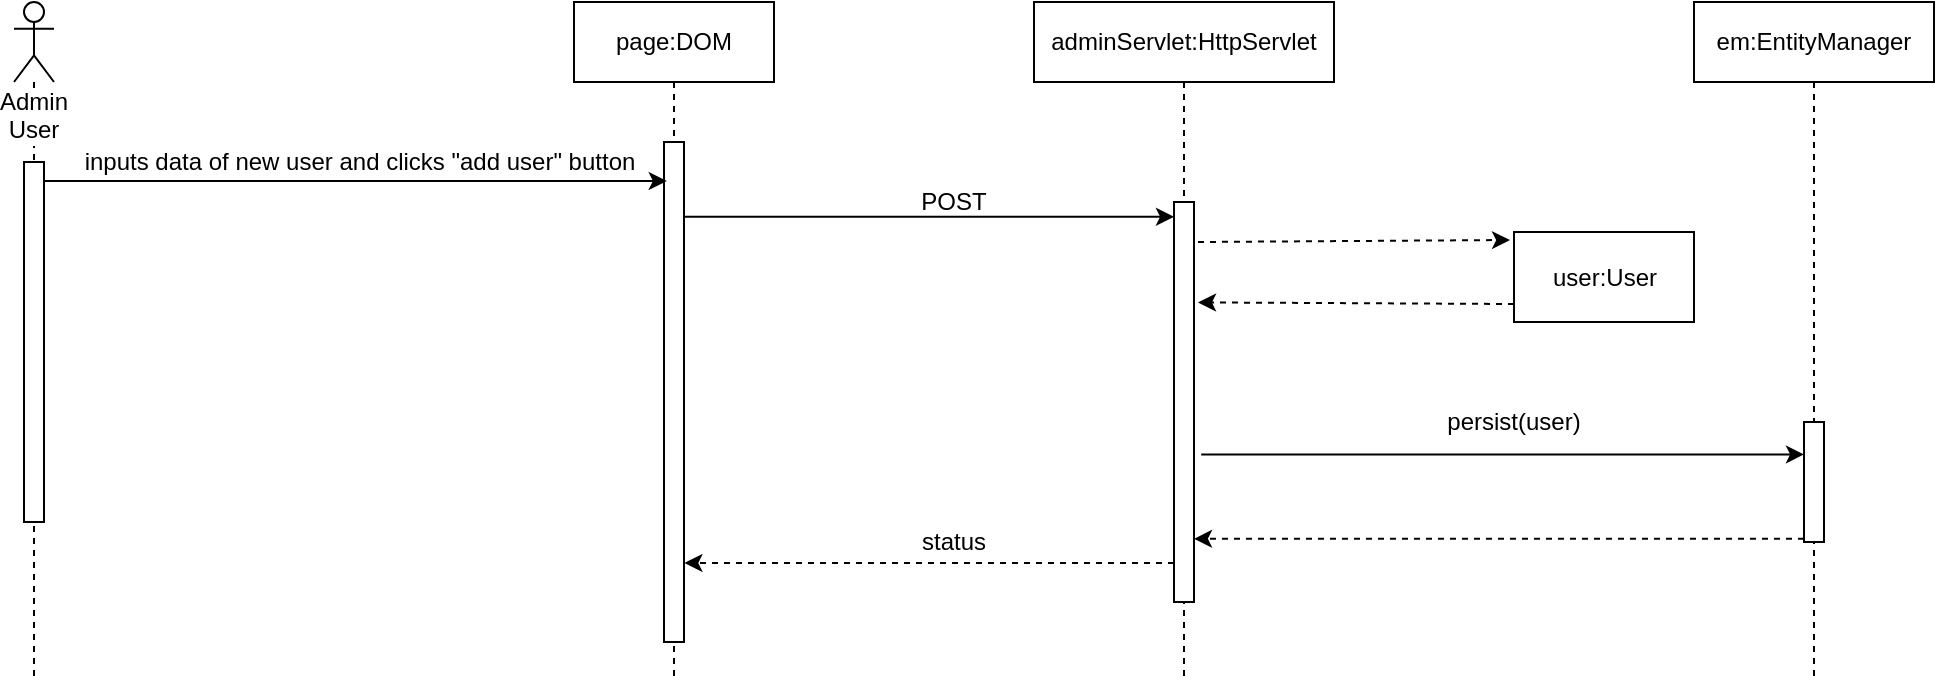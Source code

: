<mxfile version="10.6.0" type="google"><diagram id="tfyh5DGx0BnXz2C6RQYP" name="Page-1"><mxGraphModel dx="1010" dy="550" grid="1" gridSize="10" guides="1" tooltips="1" connect="1" arrows="1" fold="1" page="1" pageScale="1" pageWidth="850" pageHeight="1100" math="0" shadow="0"><root><mxCell id="0"/><mxCell id="1" parent="0"/><mxCell id="DwJzfAriKmBjepwUFZSd-9" value="page:DOM" style="shape=umlLifeline;perimeter=lifelinePerimeter;whiteSpace=wrap;html=1;container=1;collapsible=0;recursiveResize=0;outlineConnect=0;" vertex="1" parent="1"><mxGeometry x="470" y="60" width="100" height="340" as="geometry"/></mxCell><mxCell id="DwJzfAriKmBjepwUFZSd-14" value="" style="html=1;points=[];perimeter=orthogonalPerimeter;" vertex="1" parent="DwJzfAriKmBjepwUFZSd-9"><mxGeometry x="45" y="70" width="10" height="250" as="geometry"/></mxCell><mxCell id="DwJzfAriKmBjepwUFZSd-11" value="Admin User" style="shape=umlLifeline;participant=umlActor;perimeter=lifelinePerimeter;whiteSpace=wrap;html=1;container=1;collapsible=0;recursiveResize=0;verticalAlign=top;spacingTop=36;labelBackgroundColor=#ffffff;outlineConnect=0;size=40;" vertex="1" parent="1"><mxGeometry x="190" y="60" width="20" height="340" as="geometry"/></mxCell><mxCell id="DwJzfAriKmBjepwUFZSd-41" value="" style="html=1;points=[];perimeter=orthogonalPerimeter;" vertex="1" parent="DwJzfAriKmBjepwUFZSd-11"><mxGeometry x="5" y="80" width="10" height="180" as="geometry"/></mxCell><mxCell id="DwJzfAriKmBjepwUFZSd-16" value="inputs data of new user and clicks &quot;add user&quot; button" style="text;html=1;strokeColor=none;fillColor=none;align=center;verticalAlign=middle;whiteSpace=wrap;rounded=0;" vertex="1" parent="1"><mxGeometry x="222.5" y="130" width="280" height="20" as="geometry"/></mxCell><mxCell id="DwJzfAriKmBjepwUFZSd-19" value="" style="endArrow=classic;html=1;rounded=0;entryX=0;entryY=0.037;entryDx=0;entryDy=0;entryPerimeter=0;" edge="1" parent="1" source="DwJzfAriKmBjepwUFZSd-14" target="DwJzfAriKmBjepwUFZSd-25"><mxGeometry width="50" height="50" relative="1" as="geometry"><mxPoint x="532.5" y="167" as="sourcePoint"/><mxPoint x="760" y="167" as="targetPoint"/></mxGeometry></mxCell><mxCell id="DwJzfAriKmBjepwUFZSd-20" value="POST" style="text;html=1;strokeColor=none;fillColor=none;align=center;verticalAlign=middle;whiteSpace=wrap;rounded=0;" vertex="1" parent="1"><mxGeometry x="640" y="150" width="40" height="20" as="geometry"/></mxCell><mxCell id="DwJzfAriKmBjepwUFZSd-24" value="adminServlet:HttpServlet" style="shape=umlLifeline;perimeter=lifelinePerimeter;whiteSpace=wrap;html=1;container=1;collapsible=0;recursiveResize=0;outlineConnect=0;" vertex="1" parent="1"><mxGeometry x="700" y="60" width="150" height="340" as="geometry"/></mxCell><mxCell id="DwJzfAriKmBjepwUFZSd-25" value="" style="html=1;points=[];perimeter=orthogonalPerimeter;" vertex="1" parent="DwJzfAriKmBjepwUFZSd-24"><mxGeometry x="70" y="100" width="10" height="200" as="geometry"/></mxCell><mxCell id="DwJzfAriKmBjepwUFZSd-26" value="" style="endArrow=classic;html=1;dashed=1;exitX=1.2;exitY=0.1;exitDx=0;exitDy=0;exitPerimeter=0;entryX=-0.022;entryY=0.089;entryDx=0;entryDy=0;entryPerimeter=0;" edge="1" parent="1" source="DwJzfAriKmBjepwUFZSd-25" target="DwJzfAriKmBjepwUFZSd-28"><mxGeometry width="50" height="50" relative="1" as="geometry"><mxPoint x="790" y="180" as="sourcePoint"/><mxPoint x="930" y="180" as="targetPoint"/></mxGeometry></mxCell><mxCell id="DwJzfAriKmBjepwUFZSd-28" value="user:User" style="html=1;" vertex="1" parent="1"><mxGeometry x="940" y="175" width="90" height="45" as="geometry"/></mxCell><mxCell id="DwJzfAriKmBjepwUFZSd-30" value="" style="endArrow=classic;html=1;exitX=1.36;exitY=0.631;exitDx=0;exitDy=0;exitPerimeter=0;" edge="1" parent="1" source="DwJzfAriKmBjepwUFZSd-25" target="DwJzfAriKmBjepwUFZSd-34"><mxGeometry width="50" height="50" relative="1" as="geometry"><mxPoint x="790" y="280" as="sourcePoint"/><mxPoint x="1080" y="280" as="targetPoint"/></mxGeometry></mxCell><mxCell id="DwJzfAriKmBjepwUFZSd-31" value="persist(user)" style="text;html=1;strokeColor=none;fillColor=none;align=center;verticalAlign=middle;whiteSpace=wrap;rounded=0;" vertex="1" parent="1"><mxGeometry x="900" y="260" width="80" height="20" as="geometry"/></mxCell><mxCell id="DwJzfAriKmBjepwUFZSd-33" value="em:EntityManager" style="shape=umlLifeline;perimeter=lifelinePerimeter;whiteSpace=wrap;html=1;container=1;collapsible=0;recursiveResize=0;outlineConnect=0;" vertex="1" parent="1"><mxGeometry x="1030" y="60" width="120" height="340" as="geometry"/></mxCell><mxCell id="DwJzfAriKmBjepwUFZSd-34" value="" style="html=1;points=[];perimeter=orthogonalPerimeter;" vertex="1" parent="DwJzfAriKmBjepwUFZSd-33"><mxGeometry x="55" y="210" width="10" height="60" as="geometry"/></mxCell><mxCell id="DwJzfAriKmBjepwUFZSd-35" value="" style="endArrow=classic;html=1;dashed=1;entryX=1;entryY=0.842;entryDx=0;entryDy=0;entryPerimeter=0;" edge="1" parent="1" source="DwJzfAriKmBjepwUFZSd-34" target="DwJzfAriKmBjepwUFZSd-25"><mxGeometry width="50" height="50" relative="1" as="geometry"><mxPoint x="1060" y="320" as="sourcePoint"/><mxPoint x="790" y="320" as="targetPoint"/></mxGeometry></mxCell><mxCell id="DwJzfAriKmBjepwUFZSd-36" value="" style="endArrow=classic;html=1;dashed=1;entryX=1.02;entryY=0.842;entryDx=0;entryDy=0;entryPerimeter=0;" edge="1" parent="1" source="DwJzfAriKmBjepwUFZSd-25" target="DwJzfAriKmBjepwUFZSd-14"><mxGeometry width="50" height="50" relative="1" as="geometry"><mxPoint x="760" y="340" as="sourcePoint"/><mxPoint x="530" y="340" as="targetPoint"/></mxGeometry></mxCell><mxCell id="DwJzfAriKmBjepwUFZSd-39" value="status" style="text;html=1;strokeColor=none;fillColor=none;align=center;verticalAlign=middle;whiteSpace=wrap;rounded=0;" vertex="1" parent="1"><mxGeometry x="640" y="320" width="40" height="20" as="geometry"/></mxCell><mxCell id="DwJzfAriKmBjepwUFZSd-40" value="" style="endArrow=classic;html=1;entryX=0.14;entryY=0.078;entryDx=0;entryDy=0;entryPerimeter=0;" edge="1" parent="1" source="DwJzfAriKmBjepwUFZSd-41" target="DwJzfAriKmBjepwUFZSd-14"><mxGeometry width="50" height="50" relative="1" as="geometry"><mxPoint x="210" y="150" as="sourcePoint"/><mxPoint x="510" y="149.5" as="targetPoint"/></mxGeometry></mxCell><mxCell id="DwJzfAriKmBjepwUFZSd-44" value="" style="endArrow=classic;html=1;dashed=1;exitX=1.2;exitY=0.1;exitDx=0;exitDy=0;exitPerimeter=0;entryX=1.2;entryY=0.251;entryDx=0;entryDy=0;entryPerimeter=0;" edge="1" parent="1" target="DwJzfAriKmBjepwUFZSd-25"><mxGeometry width="50" height="50" relative="1" as="geometry"><mxPoint x="940" y="211" as="sourcePoint"/><mxPoint x="831" y="210" as="targetPoint"/></mxGeometry></mxCell></root></mxGraphModel></diagram></mxfile>